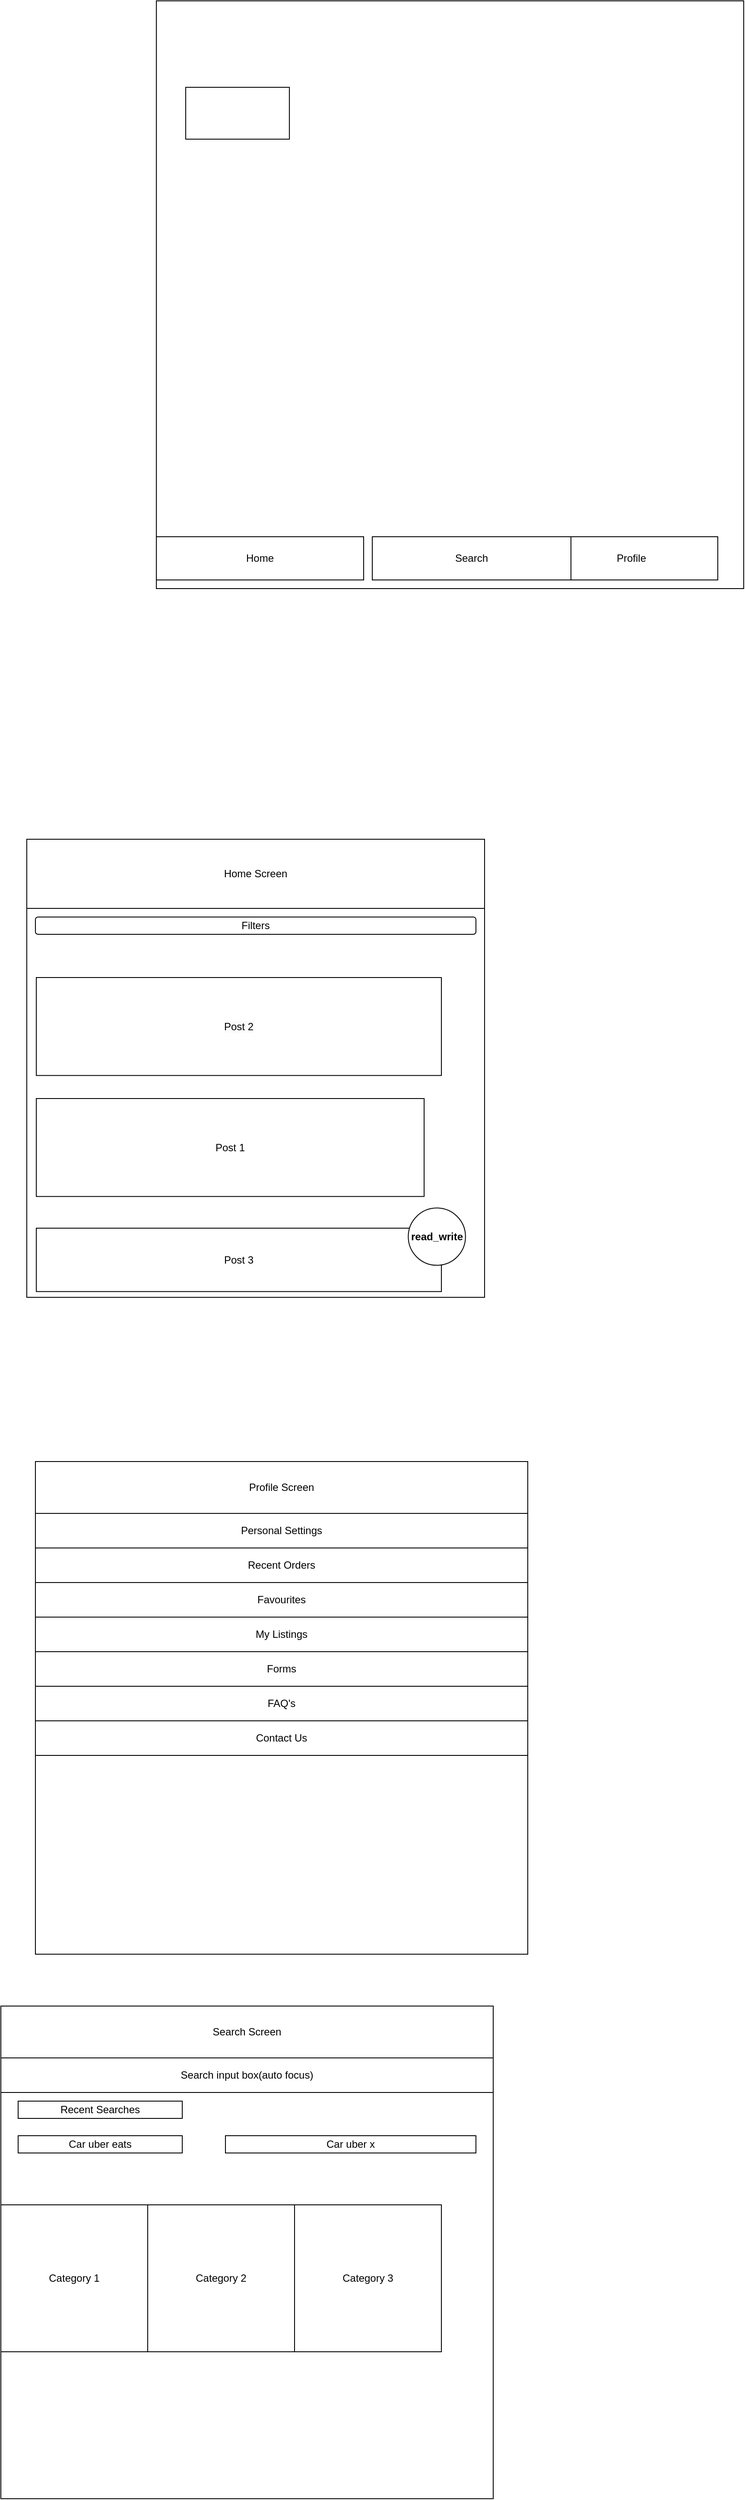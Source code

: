 <mxfile version="21.7.5" type="github">
  <diagram name="Page-1" id="xFvAsJ805hdbBb53X8Im">
    <mxGraphModel dx="2085" dy="1059" grid="1" gridSize="10" guides="1" tooltips="1" connect="1" arrows="1" fold="1" page="1" pageScale="1" pageWidth="827" pageHeight="1169" math="0" shadow="0">
      <root>
        <mxCell id="0" />
        <mxCell id="1" parent="0" />
        <mxCell id="bhuoodi3TMko9Y2BLPuM-1" value="" style="whiteSpace=wrap;html=1;aspect=fixed;" parent="1" vertex="1">
          <mxGeometry x="140" y="180" width="680" height="680" as="geometry" />
        </mxCell>
        <mxCell id="bhuoodi3TMko9Y2BLPuM-2" value="Home" style="rounded=0;whiteSpace=wrap;html=1;" parent="1" vertex="1">
          <mxGeometry x="140" y="800" width="240" height="50" as="geometry" />
        </mxCell>
        <mxCell id="bhuoodi3TMko9Y2BLPuM-3" value="Profile" style="rounded=0;whiteSpace=wrap;html=1;" parent="1" vertex="1">
          <mxGeometry x="590" y="800" width="200" height="50" as="geometry" />
        </mxCell>
        <mxCell id="bhuoodi3TMko9Y2BLPuM-4" value="Search" style="rounded=0;whiteSpace=wrap;html=1;" parent="1" vertex="1">
          <mxGeometry x="390" y="800" width="230" height="50" as="geometry" />
        </mxCell>
        <mxCell id="bhuoodi3TMko9Y2BLPuM-5" value="" style="rounded=0;whiteSpace=wrap;html=1;" parent="1" vertex="1">
          <mxGeometry x="174" y="280" width="120" height="60" as="geometry" />
        </mxCell>
        <mxCell id="bhuoodi3TMko9Y2BLPuM-33" value="" style="group" parent="1" vertex="1" connectable="0">
          <mxGeometry y="1870" width="570" height="570" as="geometry" />
        </mxCell>
        <mxCell id="bhuoodi3TMko9Y2BLPuM-18" value="" style="whiteSpace=wrap;html=1;aspect=fixed;" parent="bhuoodi3TMko9Y2BLPuM-33" vertex="1">
          <mxGeometry width="570" height="570" as="geometry" />
        </mxCell>
        <mxCell id="bhuoodi3TMko9Y2BLPuM-19" value="Profile Screen" style="rounded=0;whiteSpace=wrap;html=1;" parent="bhuoodi3TMko9Y2BLPuM-33" vertex="1">
          <mxGeometry width="570" height="60" as="geometry" />
        </mxCell>
        <mxCell id="bhuoodi3TMko9Y2BLPuM-24" value="FAQ&#39;s" style="rounded=0;whiteSpace=wrap;html=1;" parent="bhuoodi3TMko9Y2BLPuM-33" vertex="1">
          <mxGeometry y="260" width="570" height="40" as="geometry" />
        </mxCell>
        <mxCell id="bhuoodi3TMko9Y2BLPuM-25" value="Contact Us" style="rounded=0;whiteSpace=wrap;html=1;" parent="bhuoodi3TMko9Y2BLPuM-33" vertex="1">
          <mxGeometry y="300" width="570" height="40" as="geometry" />
        </mxCell>
        <mxCell id="bhuoodi3TMko9Y2BLPuM-27" value="Forms" style="rounded=0;whiteSpace=wrap;html=1;" parent="bhuoodi3TMko9Y2BLPuM-33" vertex="1">
          <mxGeometry y="220" width="570" height="40" as="geometry" />
        </mxCell>
        <mxCell id="bhuoodi3TMko9Y2BLPuM-28" value="My Listings" style="rounded=0;whiteSpace=wrap;html=1;" parent="bhuoodi3TMko9Y2BLPuM-33" vertex="1">
          <mxGeometry y="180" width="570" height="40" as="geometry" />
        </mxCell>
        <mxCell id="bhuoodi3TMko9Y2BLPuM-29" value="Favourites" style="rounded=0;whiteSpace=wrap;html=1;" parent="bhuoodi3TMko9Y2BLPuM-33" vertex="1">
          <mxGeometry y="140" width="570" height="40" as="geometry" />
        </mxCell>
        <mxCell id="bhuoodi3TMko9Y2BLPuM-30" value="Recent Orders" style="rounded=0;whiteSpace=wrap;html=1;" parent="bhuoodi3TMko9Y2BLPuM-33" vertex="1">
          <mxGeometry y="100" width="570" height="40" as="geometry" />
        </mxCell>
        <mxCell id="bhuoodi3TMko9Y2BLPuM-31" value="Personal Settings" style="rounded=0;whiteSpace=wrap;html=1;" parent="bhuoodi3TMko9Y2BLPuM-33" vertex="1">
          <mxGeometry y="60" width="570" height="40" as="geometry" />
        </mxCell>
        <mxCell id="bhuoodi3TMko9Y2BLPuM-34" value="" style="group" parent="1" vertex="1" connectable="0">
          <mxGeometry x="-10" y="1150" width="530" height="640" as="geometry" />
        </mxCell>
        <mxCell id="bhuoodi3TMko9Y2BLPuM-6" value="" style="whiteSpace=wrap;html=1;aspect=fixed;" parent="bhuoodi3TMko9Y2BLPuM-34" vertex="1">
          <mxGeometry width="530" height="530" as="geometry" />
        </mxCell>
        <mxCell id="bhuoodi3TMko9Y2BLPuM-7" value="Home Screen" style="rounded=0;whiteSpace=wrap;html=1;" parent="bhuoodi3TMko9Y2BLPuM-34" vertex="1">
          <mxGeometry width="530" height="80" as="geometry" />
        </mxCell>
        <mxCell id="bhuoodi3TMko9Y2BLPuM-9" value="Post 1" style="rounded=0;whiteSpace=wrap;html=1;" parent="bhuoodi3TMko9Y2BLPuM-34" vertex="1">
          <mxGeometry x="11.04" y="300" width="448.96" height="113.33" as="geometry" />
        </mxCell>
        <mxCell id="bhuoodi3TMko9Y2BLPuM-10" value="&lt;span style=&quot;color: rgb(0, 0, 0); font-family: Helvetica; font-size: 12px; font-style: normal; font-variant-ligatures: normal; font-variant-caps: normal; font-weight: 400; letter-spacing: normal; orphans: 2; text-align: center; text-indent: 0px; text-transform: none; widows: 2; word-spacing: 0px; -webkit-text-stroke-width: 0px; background-color: rgb(251, 251, 251); text-decoration-thickness: initial; text-decoration-style: initial; text-decoration-color: initial; float: none; display: inline !important;&quot;&gt;Post 2&lt;/span&gt;" style="rounded=0;whiteSpace=wrap;html=1;" parent="bhuoodi3TMko9Y2BLPuM-34" vertex="1">
          <mxGeometry x="11.04" y="160" width="468.96" height="113.33" as="geometry" />
        </mxCell>
        <mxCell id="bhuoodi3TMko9Y2BLPuM-11" value="Post 3" style="rounded=0;whiteSpace=wrap;html=1;" parent="bhuoodi3TMko9Y2BLPuM-34" vertex="1">
          <mxGeometry x="11.04" y="450" width="468.96" height="73.33" as="geometry" />
        </mxCell>
        <mxCell id="bhuoodi3TMko9Y2BLPuM-17" value="&lt;b&gt;read_write&lt;/b&gt;" style="ellipse;whiteSpace=wrap;html=1;aspect=fixed;" parent="bhuoodi3TMko9Y2BLPuM-34" vertex="1">
          <mxGeometry x="441.667" y="426.667" width="66.25" height="66.25" as="geometry" />
        </mxCell>
        <mxCell id="bhuoodi3TMko9Y2BLPuM-35" value="Filters" style="rounded=1;whiteSpace=wrap;html=1;" parent="bhuoodi3TMko9Y2BLPuM-34" vertex="1">
          <mxGeometry x="10" y="90" width="510" height="20" as="geometry" />
        </mxCell>
        <mxCell id="bhuoodi3TMko9Y2BLPuM-36" style="edgeStyle=orthogonalEdgeStyle;rounded=0;orthogonalLoop=1;jettySize=auto;html=1;exitX=0.5;exitY=1;exitDx=0;exitDy=0;" parent="bhuoodi3TMko9Y2BLPuM-34" source="bhuoodi3TMko9Y2BLPuM-35" target="bhuoodi3TMko9Y2BLPuM-35" edge="1">
          <mxGeometry relative="1" as="geometry" />
        </mxCell>
        <mxCell id="bhuoodi3TMko9Y2BLPuM-39" value="" style="group" parent="1" vertex="1" connectable="0">
          <mxGeometry x="-40" y="2500" width="580" height="570" as="geometry" />
        </mxCell>
        <mxCell id="bhuoodi3TMko9Y2BLPuM-40" value="" style="whiteSpace=wrap;html=1;aspect=fixed;" parent="bhuoodi3TMko9Y2BLPuM-39" vertex="1">
          <mxGeometry width="570" height="570" as="geometry" />
        </mxCell>
        <mxCell id="bhuoodi3TMko9Y2BLPuM-41" value="Search Screen" style="rounded=0;whiteSpace=wrap;html=1;" parent="bhuoodi3TMko9Y2BLPuM-39" vertex="1">
          <mxGeometry width="570" height="60" as="geometry" />
        </mxCell>
        <mxCell id="bhuoodi3TMko9Y2BLPuM-42" value="Search input box(auto focus)" style="rounded=0;whiteSpace=wrap;html=1;" parent="bhuoodi3TMko9Y2BLPuM-39" vertex="1">
          <mxGeometry y="60" width="570" height="40" as="geometry" />
        </mxCell>
        <mxCell id="bhuoodi3TMko9Y2BLPuM-49" value="Car uber x" style="rounded=0;whiteSpace=wrap;html=1;" parent="bhuoodi3TMko9Y2BLPuM-39" vertex="1">
          <mxGeometry x="260" y="150" width="290" height="20" as="geometry" />
        </mxCell>
        <mxCell id="bhuoodi3TMko9Y2BLPuM-50" value="Car uber eats" style="rounded=0;whiteSpace=wrap;html=1;" parent="bhuoodi3TMko9Y2BLPuM-39" vertex="1">
          <mxGeometry x="20" y="150" width="190" height="20" as="geometry" />
        </mxCell>
        <mxCell id="bhuoodi3TMko9Y2BLPuM-51" value="Recent Searches" style="rounded=0;whiteSpace=wrap;html=1;" parent="bhuoodi3TMko9Y2BLPuM-39" vertex="1">
          <mxGeometry x="20" y="110" width="190" height="20" as="geometry" />
        </mxCell>
        <mxCell id="bhuoodi3TMko9Y2BLPuM-62" value="Category 1" style="whiteSpace=wrap;html=1;aspect=fixed;" parent="bhuoodi3TMko9Y2BLPuM-39" vertex="1">
          <mxGeometry y="230" width="170" height="170" as="geometry" />
        </mxCell>
        <mxCell id="bhuoodi3TMko9Y2BLPuM-72" value="Category 2" style="whiteSpace=wrap;html=1;aspect=fixed;" parent="bhuoodi3TMko9Y2BLPuM-39" vertex="1">
          <mxGeometry x="170" y="230" width="170" height="170" as="geometry" />
        </mxCell>
        <mxCell id="bhuoodi3TMko9Y2BLPuM-73" value="Category 3" style="whiteSpace=wrap;html=1;aspect=fixed;" parent="bhuoodi3TMko9Y2BLPuM-39" vertex="1">
          <mxGeometry x="340" y="230" width="170" height="170" as="geometry" />
        </mxCell>
      </root>
    </mxGraphModel>
  </diagram>
</mxfile>
